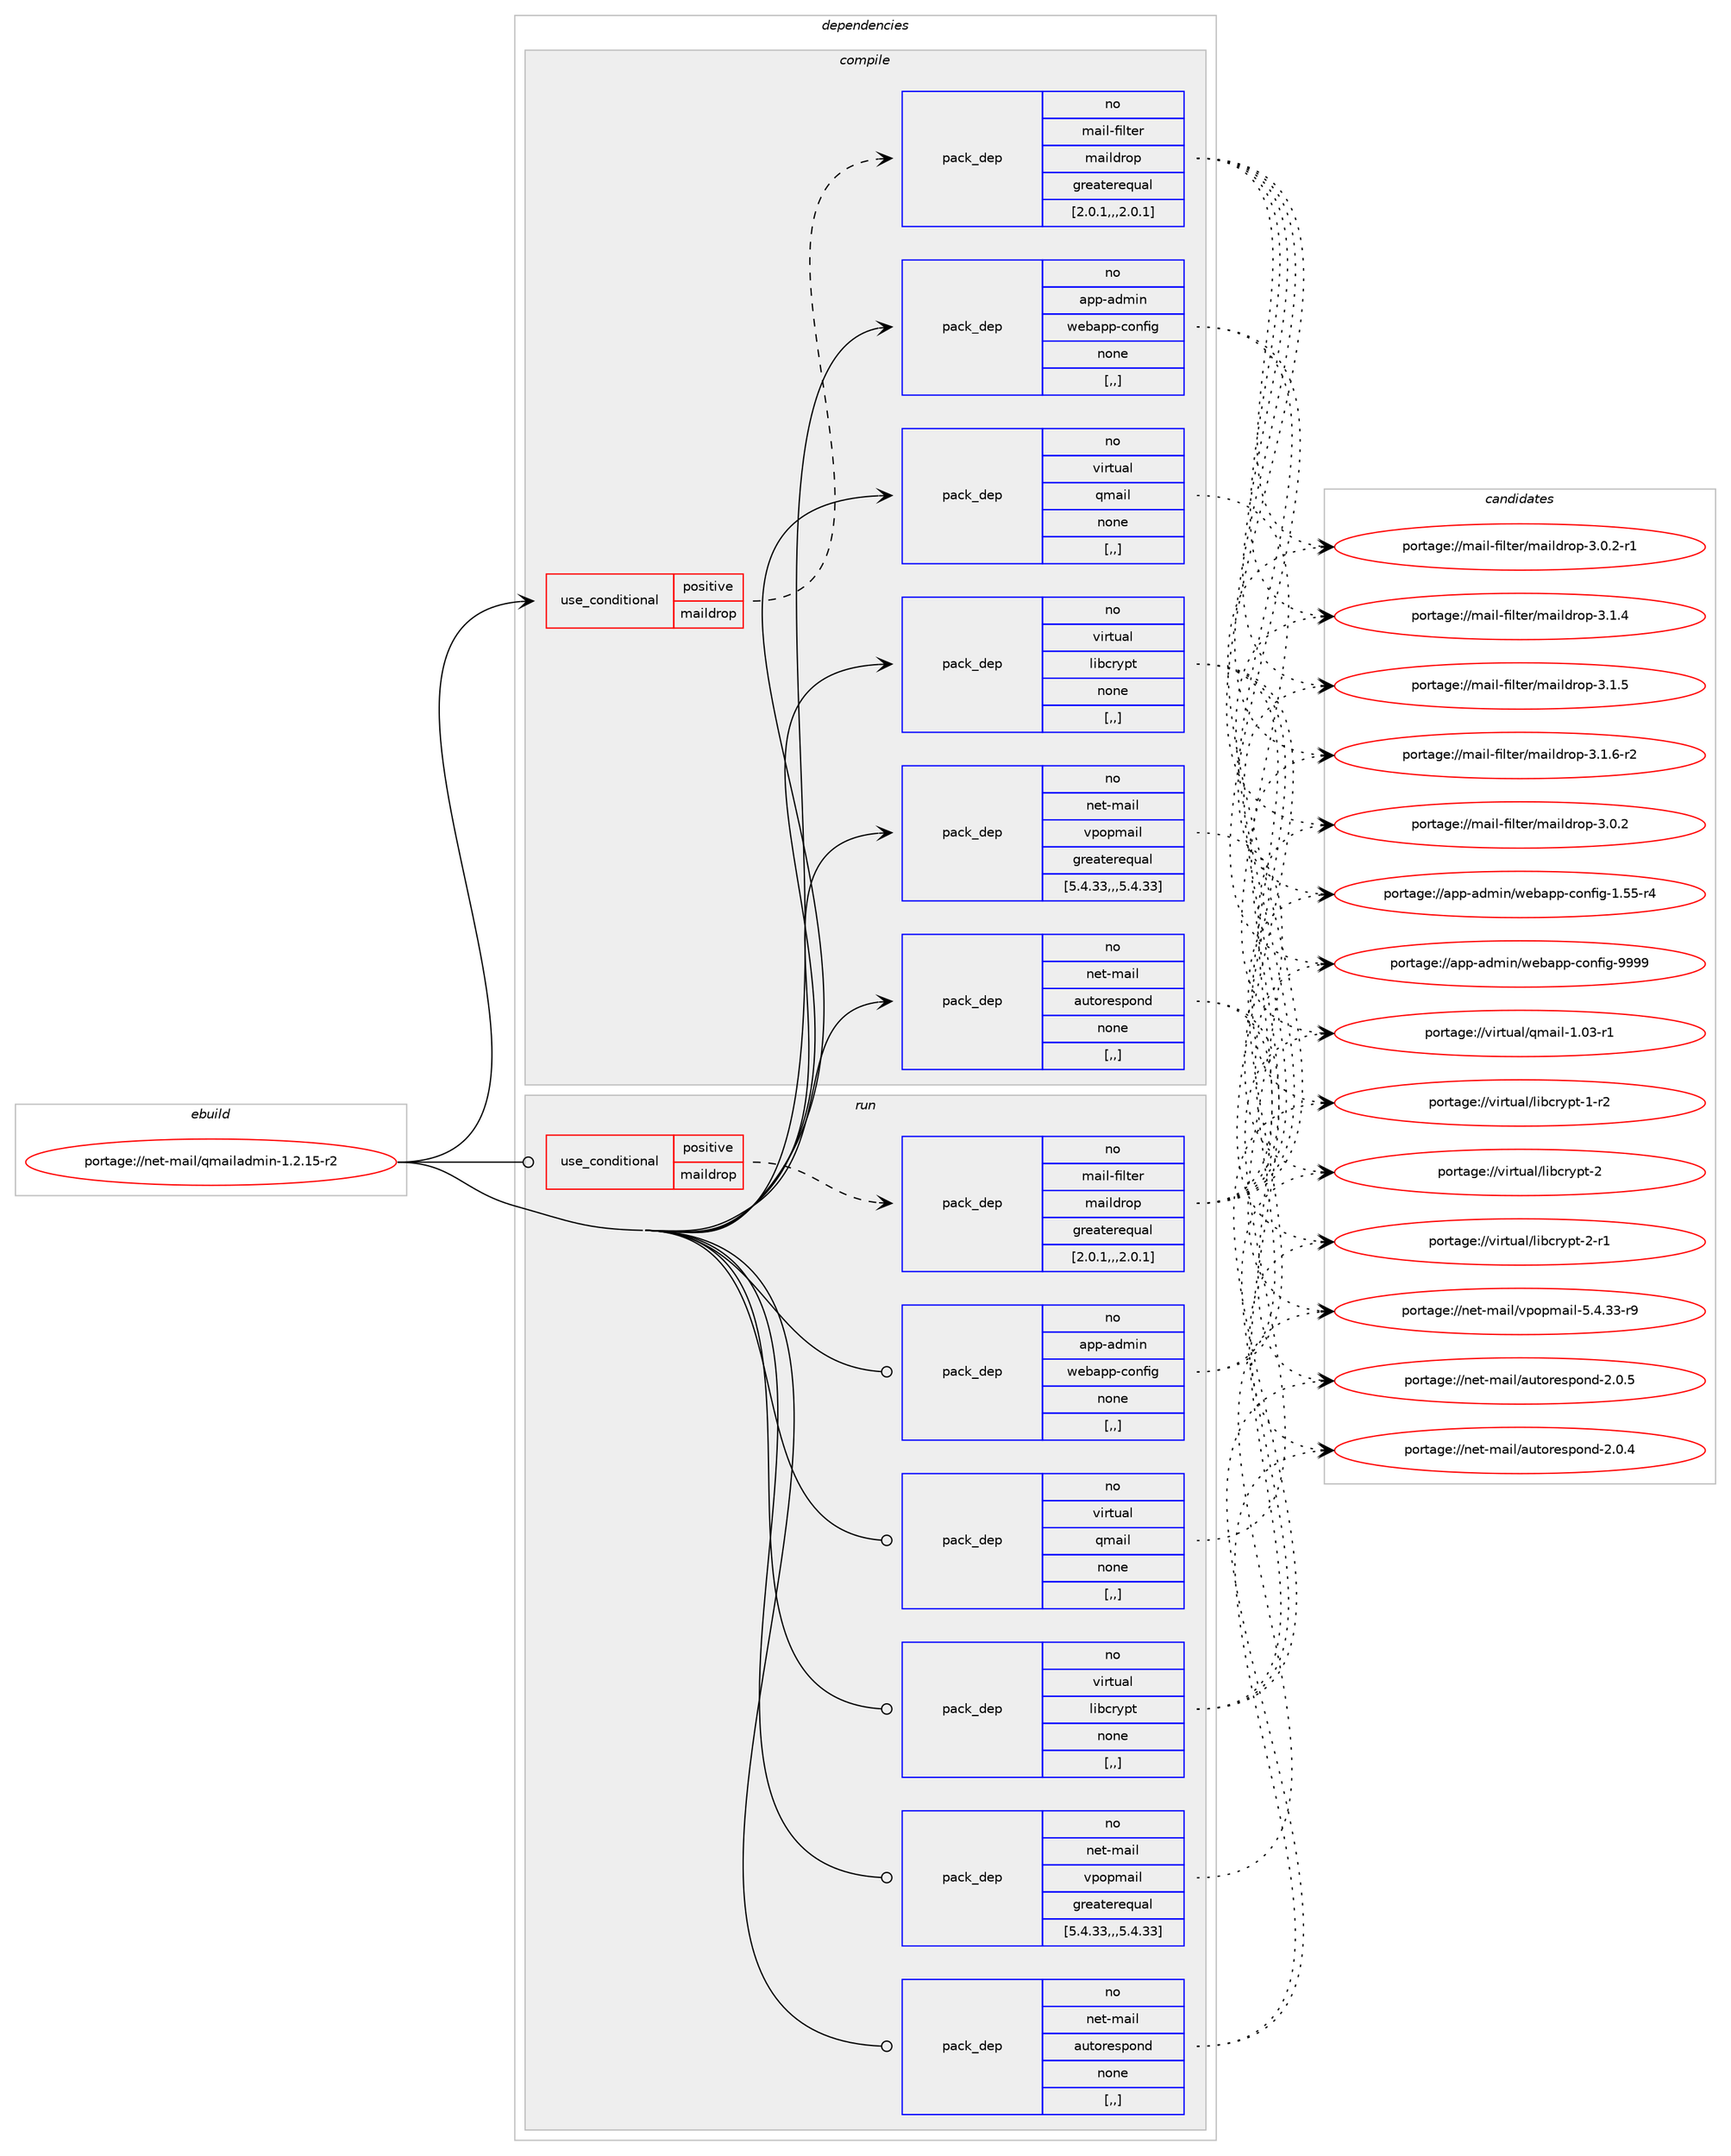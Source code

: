 digraph prolog {

# *************
# Graph options
# *************

newrank=true;
concentrate=true;
compound=true;
graph [rankdir=LR,fontname=Helvetica,fontsize=10,ranksep=1.5];#, ranksep=2.5, nodesep=0.2];
edge  [arrowhead=vee];
node  [fontname=Helvetica,fontsize=10];

# **********
# The ebuild
# **********

subgraph cluster_leftcol {
color=gray;
rank=same;
label=<<i>ebuild</i>>;
id [label="portage://net-mail/qmailadmin-1.2.15-r2", color=red, width=4, href="../net-mail/qmailadmin-1.2.15-r2.svg"];
}

# ****************
# The dependencies
# ****************

subgraph cluster_midcol {
color=gray;
label=<<i>dependencies</i>>;
subgraph cluster_compile {
fillcolor="#eeeeee";
style=filled;
label=<<i>compile</i>>;
subgraph cond92930 {
dependency355736 [label=<<TABLE BORDER="0" CELLBORDER="1" CELLSPACING="0" CELLPADDING="4"><TR><TD ROWSPAN="3" CELLPADDING="10">use_conditional</TD></TR><TR><TD>positive</TD></TR><TR><TD>maildrop</TD></TR></TABLE>>, shape=none, color=red];
subgraph pack260197 {
dependency355737 [label=<<TABLE BORDER="0" CELLBORDER="1" CELLSPACING="0" CELLPADDING="4" WIDTH="220"><TR><TD ROWSPAN="6" CELLPADDING="30">pack_dep</TD></TR><TR><TD WIDTH="110">no</TD></TR><TR><TD>mail-filter</TD></TR><TR><TD>maildrop</TD></TR><TR><TD>greaterequal</TD></TR><TR><TD>[2.0.1,,,2.0.1]</TD></TR></TABLE>>, shape=none, color=blue];
}
dependency355736:e -> dependency355737:w [weight=20,style="dashed",arrowhead="vee"];
}
id:e -> dependency355736:w [weight=20,style="solid",arrowhead="vee"];
subgraph pack260198 {
dependency355738 [label=<<TABLE BORDER="0" CELLBORDER="1" CELLSPACING="0" CELLPADDING="4" WIDTH="220"><TR><TD ROWSPAN="6" CELLPADDING="30">pack_dep</TD></TR><TR><TD WIDTH="110">no</TD></TR><TR><TD>app-admin</TD></TR><TR><TD>webapp-config</TD></TR><TR><TD>none</TD></TR><TR><TD>[,,]</TD></TR></TABLE>>, shape=none, color=blue];
}
id:e -> dependency355738:w [weight=20,style="solid",arrowhead="vee"];
subgraph pack260199 {
dependency355739 [label=<<TABLE BORDER="0" CELLBORDER="1" CELLSPACING="0" CELLPADDING="4" WIDTH="220"><TR><TD ROWSPAN="6" CELLPADDING="30">pack_dep</TD></TR><TR><TD WIDTH="110">no</TD></TR><TR><TD>net-mail</TD></TR><TR><TD>autorespond</TD></TR><TR><TD>none</TD></TR><TR><TD>[,,]</TD></TR></TABLE>>, shape=none, color=blue];
}
id:e -> dependency355739:w [weight=20,style="solid",arrowhead="vee"];
subgraph pack260200 {
dependency355740 [label=<<TABLE BORDER="0" CELLBORDER="1" CELLSPACING="0" CELLPADDING="4" WIDTH="220"><TR><TD ROWSPAN="6" CELLPADDING="30">pack_dep</TD></TR><TR><TD WIDTH="110">no</TD></TR><TR><TD>net-mail</TD></TR><TR><TD>vpopmail</TD></TR><TR><TD>greaterequal</TD></TR><TR><TD>[5.4.33,,,5.4.33]</TD></TR></TABLE>>, shape=none, color=blue];
}
id:e -> dependency355740:w [weight=20,style="solid",arrowhead="vee"];
subgraph pack260201 {
dependency355741 [label=<<TABLE BORDER="0" CELLBORDER="1" CELLSPACING="0" CELLPADDING="4" WIDTH="220"><TR><TD ROWSPAN="6" CELLPADDING="30">pack_dep</TD></TR><TR><TD WIDTH="110">no</TD></TR><TR><TD>virtual</TD></TR><TR><TD>libcrypt</TD></TR><TR><TD>none</TD></TR><TR><TD>[,,]</TD></TR></TABLE>>, shape=none, color=blue];
}
id:e -> dependency355741:w [weight=20,style="solid",arrowhead="vee"];
subgraph pack260202 {
dependency355742 [label=<<TABLE BORDER="0" CELLBORDER="1" CELLSPACING="0" CELLPADDING="4" WIDTH="220"><TR><TD ROWSPAN="6" CELLPADDING="30">pack_dep</TD></TR><TR><TD WIDTH="110">no</TD></TR><TR><TD>virtual</TD></TR><TR><TD>qmail</TD></TR><TR><TD>none</TD></TR><TR><TD>[,,]</TD></TR></TABLE>>, shape=none, color=blue];
}
id:e -> dependency355742:w [weight=20,style="solid",arrowhead="vee"];
}
subgraph cluster_compileandrun {
fillcolor="#eeeeee";
style=filled;
label=<<i>compile and run</i>>;
}
subgraph cluster_run {
fillcolor="#eeeeee";
style=filled;
label=<<i>run</i>>;
subgraph cond92931 {
dependency355743 [label=<<TABLE BORDER="0" CELLBORDER="1" CELLSPACING="0" CELLPADDING="4"><TR><TD ROWSPAN="3" CELLPADDING="10">use_conditional</TD></TR><TR><TD>positive</TD></TR><TR><TD>maildrop</TD></TR></TABLE>>, shape=none, color=red];
subgraph pack260203 {
dependency355744 [label=<<TABLE BORDER="0" CELLBORDER="1" CELLSPACING="0" CELLPADDING="4" WIDTH="220"><TR><TD ROWSPAN="6" CELLPADDING="30">pack_dep</TD></TR><TR><TD WIDTH="110">no</TD></TR><TR><TD>mail-filter</TD></TR><TR><TD>maildrop</TD></TR><TR><TD>greaterequal</TD></TR><TR><TD>[2.0.1,,,2.0.1]</TD></TR></TABLE>>, shape=none, color=blue];
}
dependency355743:e -> dependency355744:w [weight=20,style="dashed",arrowhead="vee"];
}
id:e -> dependency355743:w [weight=20,style="solid",arrowhead="odot"];
subgraph pack260204 {
dependency355745 [label=<<TABLE BORDER="0" CELLBORDER="1" CELLSPACING="0" CELLPADDING="4" WIDTH="220"><TR><TD ROWSPAN="6" CELLPADDING="30">pack_dep</TD></TR><TR><TD WIDTH="110">no</TD></TR><TR><TD>app-admin</TD></TR><TR><TD>webapp-config</TD></TR><TR><TD>none</TD></TR><TR><TD>[,,]</TD></TR></TABLE>>, shape=none, color=blue];
}
id:e -> dependency355745:w [weight=20,style="solid",arrowhead="odot"];
subgraph pack260205 {
dependency355746 [label=<<TABLE BORDER="0" CELLBORDER="1" CELLSPACING="0" CELLPADDING="4" WIDTH="220"><TR><TD ROWSPAN="6" CELLPADDING="30">pack_dep</TD></TR><TR><TD WIDTH="110">no</TD></TR><TR><TD>net-mail</TD></TR><TR><TD>autorespond</TD></TR><TR><TD>none</TD></TR><TR><TD>[,,]</TD></TR></TABLE>>, shape=none, color=blue];
}
id:e -> dependency355746:w [weight=20,style="solid",arrowhead="odot"];
subgraph pack260206 {
dependency355747 [label=<<TABLE BORDER="0" CELLBORDER="1" CELLSPACING="0" CELLPADDING="4" WIDTH="220"><TR><TD ROWSPAN="6" CELLPADDING="30">pack_dep</TD></TR><TR><TD WIDTH="110">no</TD></TR><TR><TD>net-mail</TD></TR><TR><TD>vpopmail</TD></TR><TR><TD>greaterequal</TD></TR><TR><TD>[5.4.33,,,5.4.33]</TD></TR></TABLE>>, shape=none, color=blue];
}
id:e -> dependency355747:w [weight=20,style="solid",arrowhead="odot"];
subgraph pack260207 {
dependency355748 [label=<<TABLE BORDER="0" CELLBORDER="1" CELLSPACING="0" CELLPADDING="4" WIDTH="220"><TR><TD ROWSPAN="6" CELLPADDING="30">pack_dep</TD></TR><TR><TD WIDTH="110">no</TD></TR><TR><TD>virtual</TD></TR><TR><TD>libcrypt</TD></TR><TR><TD>none</TD></TR><TR><TD>[,,]</TD></TR></TABLE>>, shape=none, color=blue];
}
id:e -> dependency355748:w [weight=20,style="solid",arrowhead="odot"];
subgraph pack260208 {
dependency355749 [label=<<TABLE BORDER="0" CELLBORDER="1" CELLSPACING="0" CELLPADDING="4" WIDTH="220"><TR><TD ROWSPAN="6" CELLPADDING="30">pack_dep</TD></TR><TR><TD WIDTH="110">no</TD></TR><TR><TD>virtual</TD></TR><TR><TD>qmail</TD></TR><TR><TD>none</TD></TR><TR><TD>[,,]</TD></TR></TABLE>>, shape=none, color=blue];
}
id:e -> dependency355749:w [weight=20,style="solid",arrowhead="odot"];
}
}

# **************
# The candidates
# **************

subgraph cluster_choices {
rank=same;
color=gray;
label=<<i>candidates</i>>;

subgraph choice260197 {
color=black;
nodesep=1;
choice10997105108451021051081161011144710997105108100114111112455146484650 [label="portage://mail-filter/maildrop-3.0.2", color=red, width=4,href="../mail-filter/maildrop-3.0.2.svg"];
choice109971051084510210510811610111447109971051081001141111124551464846504511449 [label="portage://mail-filter/maildrop-3.0.2-r1", color=red, width=4,href="../mail-filter/maildrop-3.0.2-r1.svg"];
choice10997105108451021051081161011144710997105108100114111112455146494652 [label="portage://mail-filter/maildrop-3.1.4", color=red, width=4,href="../mail-filter/maildrop-3.1.4.svg"];
choice10997105108451021051081161011144710997105108100114111112455146494653 [label="portage://mail-filter/maildrop-3.1.5", color=red, width=4,href="../mail-filter/maildrop-3.1.5.svg"];
choice109971051084510210510811610111447109971051081001141111124551464946544511450 [label="portage://mail-filter/maildrop-3.1.6-r2", color=red, width=4,href="../mail-filter/maildrop-3.1.6-r2.svg"];
dependency355737:e -> choice10997105108451021051081161011144710997105108100114111112455146484650:w [style=dotted,weight="100"];
dependency355737:e -> choice109971051084510210510811610111447109971051081001141111124551464846504511449:w [style=dotted,weight="100"];
dependency355737:e -> choice10997105108451021051081161011144710997105108100114111112455146494652:w [style=dotted,weight="100"];
dependency355737:e -> choice10997105108451021051081161011144710997105108100114111112455146494653:w [style=dotted,weight="100"];
dependency355737:e -> choice109971051084510210510811610111447109971051081001141111124551464946544511450:w [style=dotted,weight="100"];
}
subgraph choice260198 {
color=black;
nodesep=1;
choice971121124597100109105110471191019897112112459911111010210510345494653534511452 [label="portage://app-admin/webapp-config-1.55-r4", color=red, width=4,href="../app-admin/webapp-config-1.55-r4.svg"];
choice97112112459710010910511047119101989711211245991111101021051034557575757 [label="portage://app-admin/webapp-config-9999", color=red, width=4,href="../app-admin/webapp-config-9999.svg"];
dependency355738:e -> choice971121124597100109105110471191019897112112459911111010210510345494653534511452:w [style=dotted,weight="100"];
dependency355738:e -> choice97112112459710010910511047119101989711211245991111101021051034557575757:w [style=dotted,weight="100"];
}
subgraph choice260199 {
color=black;
nodesep=1;
choice11010111645109971051084797117116111114101115112111110100455046484652 [label="portage://net-mail/autorespond-2.0.4", color=red, width=4,href="../net-mail/autorespond-2.0.4.svg"];
choice11010111645109971051084797117116111114101115112111110100455046484653 [label="portage://net-mail/autorespond-2.0.5", color=red, width=4,href="../net-mail/autorespond-2.0.5.svg"];
dependency355739:e -> choice11010111645109971051084797117116111114101115112111110100455046484652:w [style=dotted,weight="100"];
dependency355739:e -> choice11010111645109971051084797117116111114101115112111110100455046484653:w [style=dotted,weight="100"];
}
subgraph choice260200 {
color=black;
nodesep=1;
choice11010111645109971051084711811211111210997105108455346524651514511457 [label="portage://net-mail/vpopmail-5.4.33-r9", color=red, width=4,href="../net-mail/vpopmail-5.4.33-r9.svg"];
dependency355740:e -> choice11010111645109971051084711811211111210997105108455346524651514511457:w [style=dotted,weight="100"];
}
subgraph choice260201 {
color=black;
nodesep=1;
choice1181051141161179710847108105989911412111211645494511450 [label="portage://virtual/libcrypt-1-r2", color=red, width=4,href="../virtual/libcrypt-1-r2.svg"];
choice118105114116117971084710810598991141211121164550 [label="portage://virtual/libcrypt-2", color=red, width=4,href="../virtual/libcrypt-2.svg"];
choice1181051141161179710847108105989911412111211645504511449 [label="portage://virtual/libcrypt-2-r1", color=red, width=4,href="../virtual/libcrypt-2-r1.svg"];
dependency355741:e -> choice1181051141161179710847108105989911412111211645494511450:w [style=dotted,weight="100"];
dependency355741:e -> choice118105114116117971084710810598991141211121164550:w [style=dotted,weight="100"];
dependency355741:e -> choice1181051141161179710847108105989911412111211645504511449:w [style=dotted,weight="100"];
}
subgraph choice260202 {
color=black;
nodesep=1;
choice11810511411611797108471131099710510845494648514511449 [label="portage://virtual/qmail-1.03-r1", color=red, width=4,href="../virtual/qmail-1.03-r1.svg"];
dependency355742:e -> choice11810511411611797108471131099710510845494648514511449:w [style=dotted,weight="100"];
}
subgraph choice260203 {
color=black;
nodesep=1;
choice10997105108451021051081161011144710997105108100114111112455146484650 [label="portage://mail-filter/maildrop-3.0.2", color=red, width=4,href="../mail-filter/maildrop-3.0.2.svg"];
choice109971051084510210510811610111447109971051081001141111124551464846504511449 [label="portage://mail-filter/maildrop-3.0.2-r1", color=red, width=4,href="../mail-filter/maildrop-3.0.2-r1.svg"];
choice10997105108451021051081161011144710997105108100114111112455146494652 [label="portage://mail-filter/maildrop-3.1.4", color=red, width=4,href="../mail-filter/maildrop-3.1.4.svg"];
choice10997105108451021051081161011144710997105108100114111112455146494653 [label="portage://mail-filter/maildrop-3.1.5", color=red, width=4,href="../mail-filter/maildrop-3.1.5.svg"];
choice109971051084510210510811610111447109971051081001141111124551464946544511450 [label="portage://mail-filter/maildrop-3.1.6-r2", color=red, width=4,href="../mail-filter/maildrop-3.1.6-r2.svg"];
dependency355744:e -> choice10997105108451021051081161011144710997105108100114111112455146484650:w [style=dotted,weight="100"];
dependency355744:e -> choice109971051084510210510811610111447109971051081001141111124551464846504511449:w [style=dotted,weight="100"];
dependency355744:e -> choice10997105108451021051081161011144710997105108100114111112455146494652:w [style=dotted,weight="100"];
dependency355744:e -> choice10997105108451021051081161011144710997105108100114111112455146494653:w [style=dotted,weight="100"];
dependency355744:e -> choice109971051084510210510811610111447109971051081001141111124551464946544511450:w [style=dotted,weight="100"];
}
subgraph choice260204 {
color=black;
nodesep=1;
choice971121124597100109105110471191019897112112459911111010210510345494653534511452 [label="portage://app-admin/webapp-config-1.55-r4", color=red, width=4,href="../app-admin/webapp-config-1.55-r4.svg"];
choice97112112459710010910511047119101989711211245991111101021051034557575757 [label="portage://app-admin/webapp-config-9999", color=red, width=4,href="../app-admin/webapp-config-9999.svg"];
dependency355745:e -> choice971121124597100109105110471191019897112112459911111010210510345494653534511452:w [style=dotted,weight="100"];
dependency355745:e -> choice97112112459710010910511047119101989711211245991111101021051034557575757:w [style=dotted,weight="100"];
}
subgraph choice260205 {
color=black;
nodesep=1;
choice11010111645109971051084797117116111114101115112111110100455046484652 [label="portage://net-mail/autorespond-2.0.4", color=red, width=4,href="../net-mail/autorespond-2.0.4.svg"];
choice11010111645109971051084797117116111114101115112111110100455046484653 [label="portage://net-mail/autorespond-2.0.5", color=red, width=4,href="../net-mail/autorespond-2.0.5.svg"];
dependency355746:e -> choice11010111645109971051084797117116111114101115112111110100455046484652:w [style=dotted,weight="100"];
dependency355746:e -> choice11010111645109971051084797117116111114101115112111110100455046484653:w [style=dotted,weight="100"];
}
subgraph choice260206 {
color=black;
nodesep=1;
choice11010111645109971051084711811211111210997105108455346524651514511457 [label="portage://net-mail/vpopmail-5.4.33-r9", color=red, width=4,href="../net-mail/vpopmail-5.4.33-r9.svg"];
dependency355747:e -> choice11010111645109971051084711811211111210997105108455346524651514511457:w [style=dotted,weight="100"];
}
subgraph choice260207 {
color=black;
nodesep=1;
choice1181051141161179710847108105989911412111211645494511450 [label="portage://virtual/libcrypt-1-r2", color=red, width=4,href="../virtual/libcrypt-1-r2.svg"];
choice118105114116117971084710810598991141211121164550 [label="portage://virtual/libcrypt-2", color=red, width=4,href="../virtual/libcrypt-2.svg"];
choice1181051141161179710847108105989911412111211645504511449 [label="portage://virtual/libcrypt-2-r1", color=red, width=4,href="../virtual/libcrypt-2-r1.svg"];
dependency355748:e -> choice1181051141161179710847108105989911412111211645494511450:w [style=dotted,weight="100"];
dependency355748:e -> choice118105114116117971084710810598991141211121164550:w [style=dotted,weight="100"];
dependency355748:e -> choice1181051141161179710847108105989911412111211645504511449:w [style=dotted,weight="100"];
}
subgraph choice260208 {
color=black;
nodesep=1;
choice11810511411611797108471131099710510845494648514511449 [label="portage://virtual/qmail-1.03-r1", color=red, width=4,href="../virtual/qmail-1.03-r1.svg"];
dependency355749:e -> choice11810511411611797108471131099710510845494648514511449:w [style=dotted,weight="100"];
}
}

}
